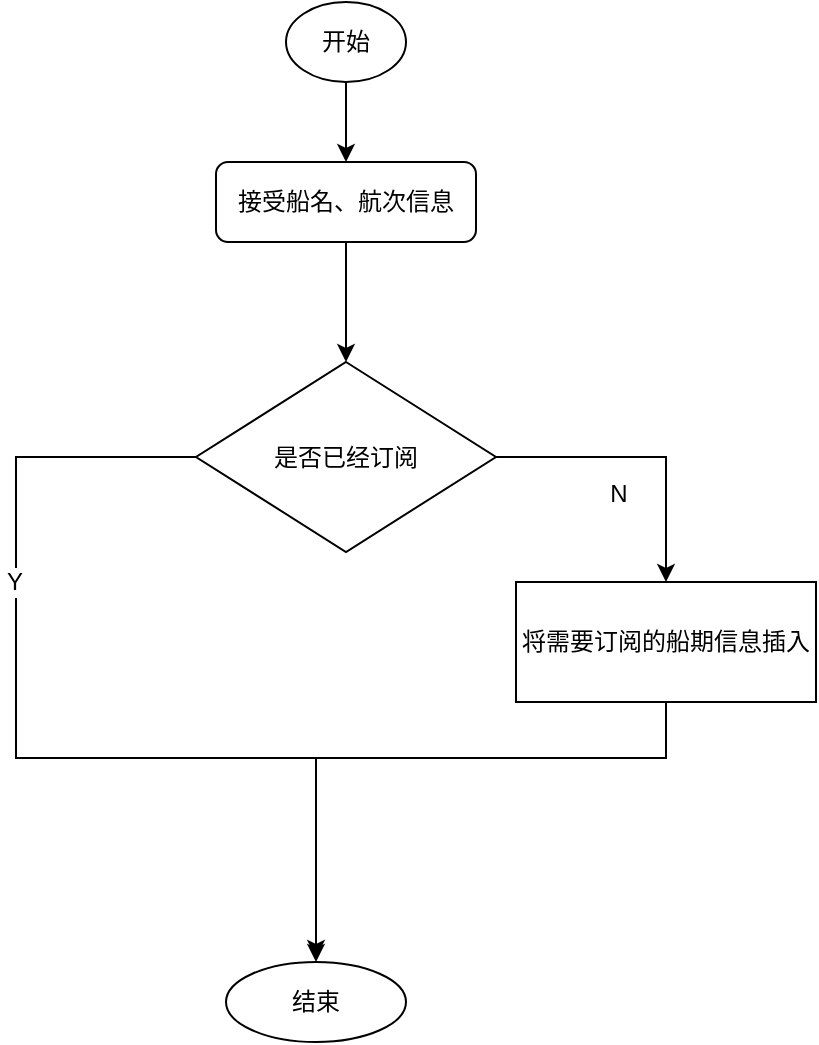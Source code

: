<mxfile pages="1" version="11.2.3" type="github"><diagram id="MMx5FIsM97mduh4T2Rte" name="第 1 页"><mxGraphModel dx="1422" dy="764" grid="1" gridSize="10" guides="1" tooltips="1" connect="1" arrows="1" fold="1" page="1" pageScale="1" pageWidth="827" pageHeight="1169" math="0" shadow="0"><root><mxCell id="0"/><mxCell id="1" parent="0"/><mxCell id="xcxMVaNReO1X8Sf4wB3p-3" style="edgeStyle=orthogonalEdgeStyle;rounded=0;orthogonalLoop=1;jettySize=auto;html=1;exitX=0.5;exitY=1;exitDx=0;exitDy=0;entryX=0.5;entryY=0;entryDx=0;entryDy=0;" edge="1" parent="1" source="xcxMVaNReO1X8Sf4wB3p-1" target="xcxMVaNReO1X8Sf4wB3p-2"><mxGeometry relative="1" as="geometry"/></mxCell><mxCell id="xcxMVaNReO1X8Sf4wB3p-1" value="开始" style="ellipse;whiteSpace=wrap;html=1;" vertex="1" parent="1"><mxGeometry x="405" y="40" width="60" height="40" as="geometry"/></mxCell><mxCell id="xcxMVaNReO1X8Sf4wB3p-11" style="edgeStyle=orthogonalEdgeStyle;rounded=0;orthogonalLoop=1;jettySize=auto;html=1;exitX=0.5;exitY=1;exitDx=0;exitDy=0;entryX=0.5;entryY=0;entryDx=0;entryDy=0;" edge="1" parent="1" source="xcxMVaNReO1X8Sf4wB3p-2" target="xcxMVaNReO1X8Sf4wB3p-4"><mxGeometry relative="1" as="geometry"/></mxCell><mxCell id="xcxMVaNReO1X8Sf4wB3p-2" value="接受船名、航次信息" style="rounded=1;whiteSpace=wrap;html=1;" vertex="1" parent="1"><mxGeometry x="370" y="120" width="130" height="40" as="geometry"/></mxCell><mxCell id="xcxMVaNReO1X8Sf4wB3p-6" style="edgeStyle=orthogonalEdgeStyle;rounded=0;orthogonalLoop=1;jettySize=auto;html=1;exitX=0;exitY=0.5;exitDx=0;exitDy=0;entryX=0.5;entryY=0;entryDx=0;entryDy=0;" edge="1" parent="1" source="xcxMVaNReO1X8Sf4wB3p-4" target="xcxMVaNReO1X8Sf4wB3p-5"><mxGeometry relative="1" as="geometry"><Array as="points"><mxPoint x="270" y="268"/><mxPoint x="270" y="418"/><mxPoint x="420" y="418"/></Array></mxGeometry></mxCell><mxCell id="xcxMVaNReO1X8Sf4wB3p-7" value="Y" style="text;html=1;resizable=0;points=[];align=center;verticalAlign=middle;labelBackgroundColor=#ffffff;" vertex="1" connectable="0" parent="xcxMVaNReO1X8Sf4wB3p-6"><mxGeometry x="-0.382" y="-1" relative="1" as="geometry"><mxPoint as="offset"/></mxGeometry></mxCell><mxCell id="xcxMVaNReO1X8Sf4wB3p-9" style="edgeStyle=orthogonalEdgeStyle;rounded=0;orthogonalLoop=1;jettySize=auto;html=1;exitX=1;exitY=0.5;exitDx=0;exitDy=0;entryX=0.5;entryY=0;entryDx=0;entryDy=0;" edge="1" parent="1" source="xcxMVaNReO1X8Sf4wB3p-4" target="xcxMVaNReO1X8Sf4wB3p-8"><mxGeometry relative="1" as="geometry"/></mxCell><mxCell id="xcxMVaNReO1X8Sf4wB3p-10" value="N" style="text;html=1;resizable=0;points=[];align=center;verticalAlign=middle;labelBackgroundColor=#ffffff;" vertex="1" connectable="0" parent="xcxMVaNReO1X8Sf4wB3p-9"><mxGeometry x="-0.183" y="-18" relative="1" as="geometry"><mxPoint as="offset"/></mxGeometry></mxCell><mxCell id="xcxMVaNReO1X8Sf4wB3p-4" value="是否已经订阅" style="rhombus;whiteSpace=wrap;html=1;" vertex="1" parent="1"><mxGeometry x="360" y="220" width="150" height="95" as="geometry"/></mxCell><mxCell id="xcxMVaNReO1X8Sf4wB3p-5" value="结束" style="ellipse;whiteSpace=wrap;html=1;" vertex="1" parent="1"><mxGeometry x="375" y="520" width="90" height="40" as="geometry"/></mxCell><mxCell id="xcxMVaNReO1X8Sf4wB3p-13" style="edgeStyle=orthogonalEdgeStyle;rounded=0;orthogonalLoop=1;jettySize=auto;html=1;exitX=0.5;exitY=1;exitDx=0;exitDy=0;entryX=0.5;entryY=0;entryDx=0;entryDy=0;" edge="1" parent="1"><mxGeometry relative="1" as="geometry"><mxPoint x="595" y="388" as="sourcePoint"/><mxPoint x="420" y="518" as="targetPoint"/><Array as="points"><mxPoint x="595" y="418"/><mxPoint x="420" y="418"/></Array></mxGeometry></mxCell><mxCell id="xcxMVaNReO1X8Sf4wB3p-8" value="将需要订阅的船期信息插入" style="rounded=0;whiteSpace=wrap;html=1;" vertex="1" parent="1"><mxGeometry x="520" y="330" width="150" height="60" as="geometry"/></mxCell></root></mxGraphModel></diagram></mxfile>